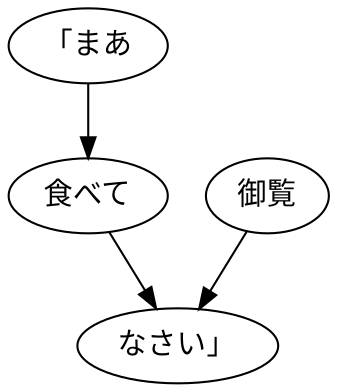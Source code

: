 digraph graph7695 {
	node0 [label="「まあ"];
	node1 [label="食べて"];
	node2 [label="御覧"];
	node3 [label="なさい」"];
	node0 -> node1;
	node1 -> node3;
	node2 -> node3;
}
